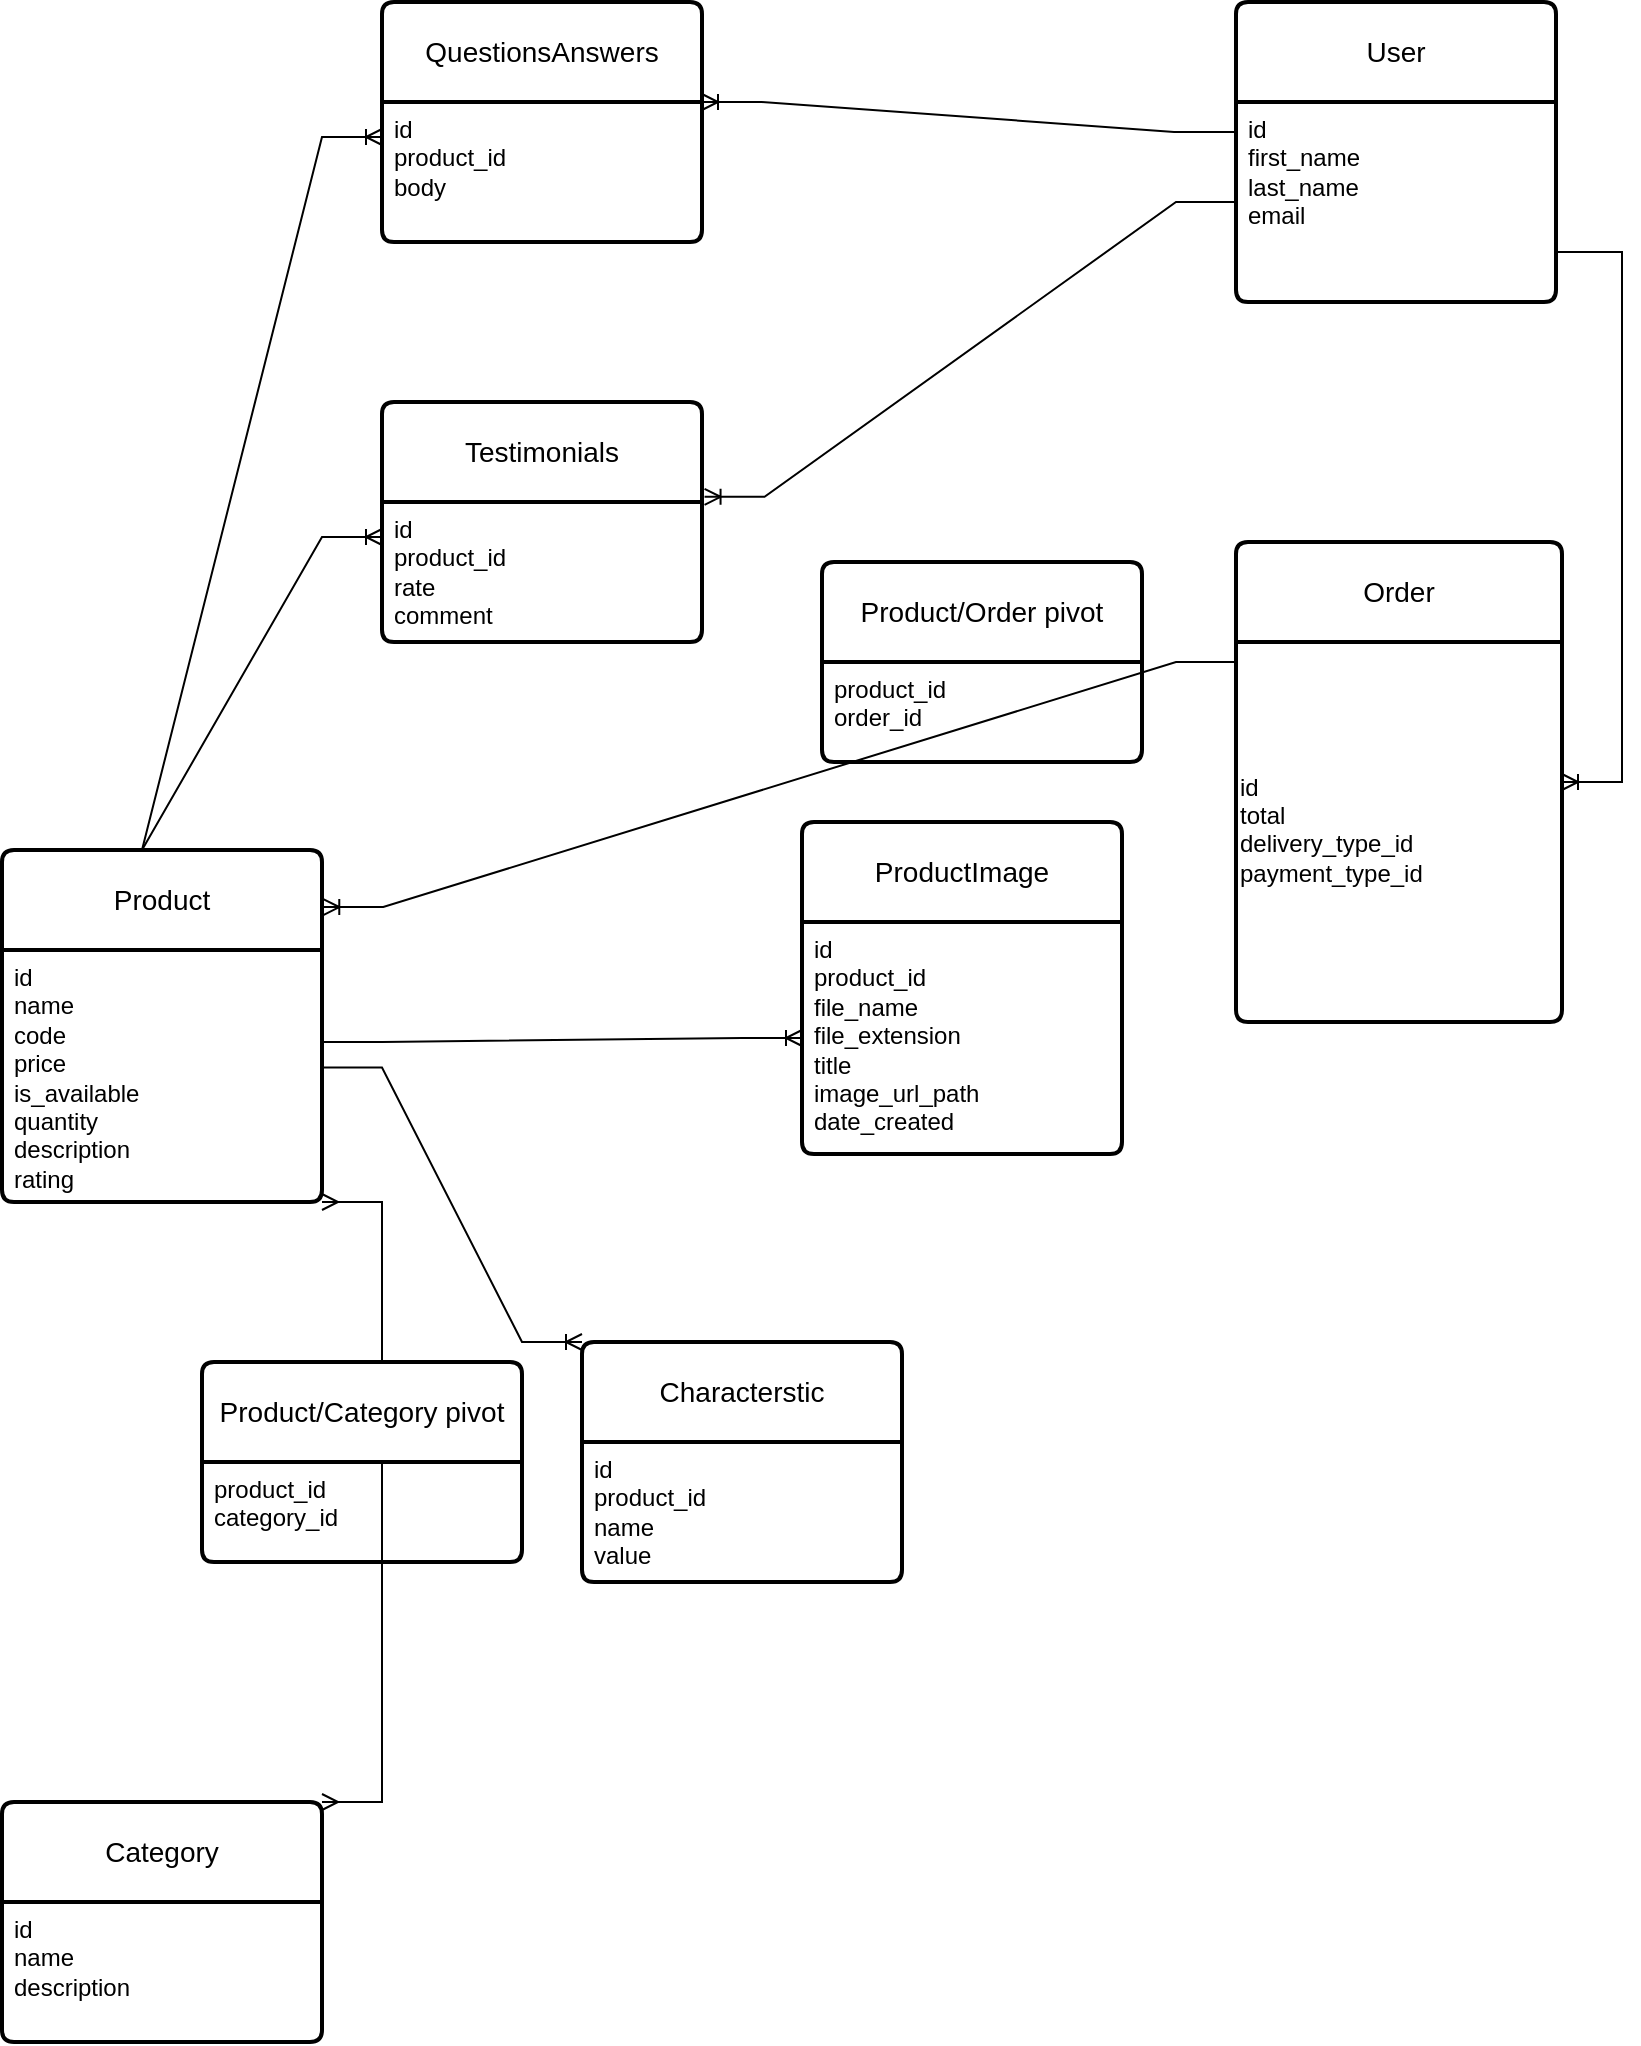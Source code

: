 <mxfile version="24.6.4" type="github">
  <diagram name="Page-1" id="2G2clgIktXzDvsGX44Wx">
    <mxGraphModel dx="1728" dy="915" grid="1" gridSize="10" guides="1" tooltips="1" connect="1" arrows="1" fold="1" page="1" pageScale="1" pageWidth="1654" pageHeight="1169" math="0" shadow="0">
      <root>
        <mxCell id="0" />
        <mxCell id="1" parent="0" />
        <mxCell id="EjFapSTFmHnafdtcggYt-1" value="&lt;div&gt;User&lt;/div&gt;" style="swimlane;childLayout=stackLayout;horizontal=1;startSize=50;horizontalStack=0;rounded=1;fontSize=14;fontStyle=0;strokeWidth=2;resizeParent=0;resizeLast=1;shadow=0;dashed=0;align=center;arcSize=4;whiteSpace=wrap;html=1;" parent="1" vertex="1">
          <mxGeometry x="747" y="40" width="160" height="150" as="geometry">
            <mxRectangle x="505" y="50" width="70" height="50" as="alternateBounds" />
          </mxGeometry>
        </mxCell>
        <mxCell id="EjFapSTFmHnafdtcggYt-2" value="id&lt;br&gt;first_name&lt;br&gt;last_name&lt;br&gt;email" style="align=left;strokeColor=none;fillColor=none;spacingLeft=4;fontSize=12;verticalAlign=top;resizable=0;rotatable=0;part=1;html=1;" parent="EjFapSTFmHnafdtcggYt-1" vertex="1">
          <mxGeometry y="50" width="160" height="100" as="geometry" />
        </mxCell>
        <mxCell id="EjFapSTFmHnafdtcggYt-11" value="Order" style="swimlane;childLayout=stackLayout;horizontal=1;startSize=50;horizontalStack=0;rounded=1;fontSize=14;fontStyle=0;strokeWidth=2;resizeParent=0;resizeLast=1;shadow=0;dashed=0;align=center;arcSize=4;whiteSpace=wrap;html=1;" parent="1" vertex="1">
          <mxGeometry x="747" y="310" width="163" height="240" as="geometry">
            <mxRectangle x="505" y="50" width="70" height="50" as="alternateBounds" />
          </mxGeometry>
        </mxCell>
        <mxCell id="Wb85t1oUKl6ITRCX41S2-25" value="&lt;p style=&quot;line-height: 110%;&quot;&gt;&lt;/p&gt;&lt;div align=&quot;left&quot;&gt;id&lt;/div&gt;&lt;div align=&quot;left&quot;&gt;total&lt;br&gt;&lt;/div&gt;&lt;div align=&quot;left&quot;&gt;delivery_type_id&lt;/div&gt;&lt;div align=&quot;left&quot;&gt;payment_type_id&lt;/div&gt;&lt;div align=&quot;left&quot;&gt;&lt;br&gt;&lt;/div&gt;" style="text;html=1;align=left;verticalAlign=middle;resizable=0;points=[];autosize=1;strokeColor=none;fillColor=none;" parent="EjFapSTFmHnafdtcggYt-11" vertex="1">
          <mxGeometry y="50" width="163" height="190" as="geometry" />
        </mxCell>
        <mxCell id="EjFapSTFmHnafdtcggYt-16" value="" style="edgeStyle=entityRelationEdgeStyle;fontSize=12;html=1;endArrow=ERoneToMany;rounded=0;exitX=1;exitY=0.75;exitDx=0;exitDy=0;" parent="1" source="EjFapSTFmHnafdtcggYt-2" target="EjFapSTFmHnafdtcggYt-11" edge="1">
          <mxGeometry width="100" height="100" relative="1" as="geometry">
            <mxPoint x="1037" y="160" as="sourcePoint" />
            <mxPoint x="1080" y="260" as="targetPoint" />
            <Array as="points">
              <mxPoint x="1050" y="137.5" />
              <mxPoint x="1040" y="137.5" />
              <mxPoint x="1060" y="217.5" />
              <mxPoint x="1090" y="217.5" />
            </Array>
          </mxGeometry>
        </mxCell>
        <mxCell id="EjFapSTFmHnafdtcggYt-17" value="ProductImage" style="swimlane;childLayout=stackLayout;horizontal=1;startSize=50;horizontalStack=0;rounded=1;fontSize=14;fontStyle=0;strokeWidth=2;resizeParent=0;resizeLast=1;shadow=0;dashed=0;align=center;arcSize=4;whiteSpace=wrap;html=1;" parent="1" vertex="1">
          <mxGeometry x="530" y="450" width="160" height="166" as="geometry" />
        </mxCell>
        <mxCell id="EjFapSTFmHnafdtcggYt-18" value="&lt;div&gt;id&lt;/div&gt;&lt;div&gt;product_id&lt;/div&gt;&lt;div&gt;file_name&lt;/div&gt;&lt;div&gt;file_extension&lt;/div&gt;&lt;div&gt;title&lt;/div&gt;&lt;div&gt;image_url_path&lt;/div&gt;&lt;div&gt;date_created&lt;br&gt;&lt;/div&gt;" style="align=left;strokeColor=none;fillColor=none;spacingLeft=4;fontSize=12;verticalAlign=top;resizable=0;rotatable=0;part=1;html=1;" parent="EjFapSTFmHnafdtcggYt-17" vertex="1">
          <mxGeometry y="50" width="160" height="116" as="geometry" />
        </mxCell>
        <mxCell id="EjFapSTFmHnafdtcggYt-19" value="" style="edgeStyle=entityRelationEdgeStyle;fontSize=12;html=1;endArrow=ERoneToMany;rounded=0;exitX=1.001;exitY=0.365;exitDx=0;exitDy=0;entryX=0;entryY=0.5;entryDx=0;entryDy=0;exitPerimeter=0;" parent="1" target="EjFapSTFmHnafdtcggYt-18" edge="1" source="Wb85t1oUKl6ITRCX41S2-4">
          <mxGeometry width="100" height="100" relative="1" as="geometry">
            <mxPoint x="290" y="524" as="sourcePoint" />
            <mxPoint x="410" y="560" as="targetPoint" />
          </mxGeometry>
        </mxCell>
        <mxCell id="Wb85t1oUKl6ITRCX41S2-3" value="Product" style="swimlane;childLayout=stackLayout;horizontal=1;startSize=50;horizontalStack=0;rounded=1;fontSize=14;fontStyle=0;strokeWidth=2;resizeParent=0;resizeLast=1;shadow=0;dashed=0;align=center;arcSize=4;whiteSpace=wrap;html=1;" parent="1" vertex="1">
          <mxGeometry x="130" y="464" width="160" height="176" as="geometry" />
        </mxCell>
        <object label="id&lt;br&gt;name&lt;br&gt;&lt;div&gt;code&lt;/div&gt;&lt;div&gt;price&lt;/div&gt;&lt;div&gt;is_available&lt;/div&gt;&lt;div&gt;quantity&lt;/div&gt;&lt;div&gt;description&lt;/div&gt;rating" Price="" id="Wb85t1oUKl6ITRCX41S2-4">
          <mxCell style="align=left;strokeColor=none;fillColor=none;spacingLeft=4;fontSize=12;verticalAlign=top;resizable=0;rotatable=0;part=1;html=1;" parent="Wb85t1oUKl6ITRCX41S2-3" vertex="1">
            <mxGeometry y="50" width="160" height="126" as="geometry" />
          </mxCell>
        </object>
        <mxCell id="Wb85t1oUKl6ITRCX41S2-5" value="Characterstic" style="swimlane;childLayout=stackLayout;horizontal=1;startSize=50;horizontalStack=0;rounded=1;fontSize=14;fontStyle=0;strokeWidth=2;resizeParent=0;resizeLast=1;shadow=0;dashed=0;align=center;arcSize=4;whiteSpace=wrap;html=1;" parent="1" vertex="1">
          <mxGeometry x="420" y="710" width="160" height="120" as="geometry" />
        </mxCell>
        <mxCell id="Wb85t1oUKl6ITRCX41S2-6" value="&lt;div&gt;id&lt;br&gt;product_id&lt;/div&gt;&lt;div&gt;name&lt;/div&gt;&lt;div&gt;value&lt;br&gt;&lt;/div&gt;" style="align=left;strokeColor=none;fillColor=none;spacingLeft=4;fontSize=12;verticalAlign=top;resizable=0;rotatable=0;part=1;html=1;" parent="Wb85t1oUKl6ITRCX41S2-5" vertex="1">
          <mxGeometry y="50" width="160" height="70" as="geometry" />
        </mxCell>
        <mxCell id="Wb85t1oUKl6ITRCX41S2-9" value="" style="edgeStyle=entityRelationEdgeStyle;fontSize=12;html=1;endArrow=ERoneToMany;rounded=0;exitX=1;exitY=0.466;exitDx=0;exitDy=0;entryX=0;entryY=0;entryDx=0;entryDy=0;exitPerimeter=0;" parent="1" source="Wb85t1oUKl6ITRCX41S2-4" target="Wb85t1oUKl6ITRCX41S2-5" edge="1">
          <mxGeometry width="100" height="100" relative="1" as="geometry">
            <mxPoint x="300" y="750" as="sourcePoint" />
            <mxPoint x="400" y="650" as="targetPoint" />
          </mxGeometry>
        </mxCell>
        <mxCell id="Wb85t1oUKl6ITRCX41S2-10" value="Testimonials" style="swimlane;childLayout=stackLayout;horizontal=1;startSize=50;horizontalStack=0;rounded=1;fontSize=14;fontStyle=0;strokeWidth=2;resizeParent=0;resizeLast=1;shadow=0;dashed=0;align=center;arcSize=4;whiteSpace=wrap;html=1;" parent="1" vertex="1">
          <mxGeometry x="320" y="240" width="160" height="120" as="geometry" />
        </mxCell>
        <mxCell id="Wb85t1oUKl6ITRCX41S2-11" value="id&lt;br&gt;product_id&lt;br&gt;rate&lt;br&gt;comment" style="align=left;strokeColor=none;fillColor=none;spacingLeft=4;fontSize=12;verticalAlign=top;resizable=0;rotatable=0;part=1;html=1;" parent="Wb85t1oUKl6ITRCX41S2-10" vertex="1">
          <mxGeometry y="50" width="160" height="70" as="geometry" />
        </mxCell>
        <mxCell id="Wb85t1oUKl6ITRCX41S2-13" value="" style="edgeStyle=entityRelationEdgeStyle;fontSize=12;html=1;endArrow=ERoneToMany;rounded=0;exitX=0.25;exitY=0;exitDx=0;exitDy=0;entryX=0;entryY=0.25;entryDx=0;entryDy=0;" parent="1" source="Wb85t1oUKl6ITRCX41S2-3" target="Wb85t1oUKl6ITRCX41S2-11" edge="1">
          <mxGeometry width="100" height="100" relative="1" as="geometry">
            <mxPoint x="150" y="390" as="sourcePoint" />
            <mxPoint x="250" y="290" as="targetPoint" />
          </mxGeometry>
        </mxCell>
        <mxCell id="Wb85t1oUKl6ITRCX41S2-14" value="QuestionsAnswers" style="swimlane;childLayout=stackLayout;horizontal=1;startSize=50;horizontalStack=0;rounded=1;fontSize=14;fontStyle=0;strokeWidth=2;resizeParent=0;resizeLast=1;shadow=0;dashed=0;align=center;arcSize=4;whiteSpace=wrap;html=1;" parent="1" vertex="1">
          <mxGeometry x="320" y="40" width="160" height="120" as="geometry" />
        </mxCell>
        <mxCell id="Wb85t1oUKl6ITRCX41S2-15" value="id&lt;br&gt;product_id&lt;br&gt;body" style="align=left;strokeColor=none;fillColor=none;spacingLeft=4;fontSize=12;verticalAlign=top;resizable=0;rotatable=0;part=1;html=1;" parent="Wb85t1oUKl6ITRCX41S2-14" vertex="1">
          <mxGeometry y="50" width="160" height="70" as="geometry" />
        </mxCell>
        <mxCell id="Wb85t1oUKl6ITRCX41S2-16" value="" style="edgeStyle=entityRelationEdgeStyle;fontSize=12;html=1;endArrow=ERoneToMany;rounded=0;exitX=0.25;exitY=0;exitDx=0;exitDy=0;entryX=0;entryY=0.25;entryDx=0;entryDy=0;" parent="1" source="Wb85t1oUKl6ITRCX41S2-3" target="Wb85t1oUKl6ITRCX41S2-15" edge="1">
          <mxGeometry width="100" height="100" relative="1" as="geometry">
            <mxPoint x="110" y="320" as="sourcePoint" />
            <mxPoint x="210" y="220" as="targetPoint" />
          </mxGeometry>
        </mxCell>
        <mxCell id="Wb85t1oUKl6ITRCX41S2-17" value="" style="edgeStyle=entityRelationEdgeStyle;fontSize=12;html=1;endArrow=ERoneToMany;rounded=0;exitX=-0.006;exitY=0.433;exitDx=0;exitDy=0;exitPerimeter=0;entryX=1;entryY=0;entryDx=0;entryDy=0;" parent="1" source="EjFapSTFmHnafdtcggYt-1" target="Wb85t1oUKl6ITRCX41S2-15" edge="1">
          <mxGeometry width="100" height="100" relative="1" as="geometry">
            <mxPoint x="480" y="430" as="sourcePoint" />
            <mxPoint x="580" y="330" as="targetPoint" />
          </mxGeometry>
        </mxCell>
        <mxCell id="Wb85t1oUKl6ITRCX41S2-18" value="" style="edgeStyle=entityRelationEdgeStyle;fontSize=12;html=1;endArrow=ERoneToMany;rounded=0;entryX=1.008;entryY=0.395;entryDx=0;entryDy=0;entryPerimeter=0;exitX=0;exitY=0.5;exitDx=0;exitDy=0;" parent="1" source="EjFapSTFmHnafdtcggYt-2" target="Wb85t1oUKl6ITRCX41S2-10" edge="1">
          <mxGeometry width="100" height="100" relative="1" as="geometry">
            <mxPoint x="530" y="330" as="sourcePoint" />
            <mxPoint x="630" y="230" as="targetPoint" />
          </mxGeometry>
        </mxCell>
        <mxCell id="Wb85t1oUKl6ITRCX41S2-19" value="Category" style="swimlane;childLayout=stackLayout;horizontal=1;startSize=50;horizontalStack=0;rounded=1;fontSize=14;fontStyle=0;strokeWidth=2;resizeParent=0;resizeLast=1;shadow=0;dashed=0;align=center;arcSize=4;whiteSpace=wrap;html=1;" parent="1" vertex="1">
          <mxGeometry x="130" y="940" width="160" height="120" as="geometry" />
        </mxCell>
        <mxCell id="Wb85t1oUKl6ITRCX41S2-20" value="id&lt;br&gt;name&lt;br&gt;description" style="align=left;strokeColor=none;fillColor=none;spacingLeft=4;fontSize=12;verticalAlign=top;resizable=0;rotatable=0;part=1;html=1;" parent="Wb85t1oUKl6ITRCX41S2-19" vertex="1">
          <mxGeometry y="50" width="160" height="70" as="geometry" />
        </mxCell>
        <mxCell id="Wb85t1oUKl6ITRCX41S2-21" value="" style="edgeStyle=entityRelationEdgeStyle;fontSize=12;html=1;endArrow=ERmany;startArrow=ERmany;rounded=0;exitX=1;exitY=0;exitDx=0;exitDy=0;entryX=1;entryY=1;entryDx=0;entryDy=0;" parent="1" source="Wb85t1oUKl6ITRCX41S2-19" target="Wb85t1oUKl6ITRCX41S2-4" edge="1">
          <mxGeometry width="100" height="100" relative="1" as="geometry">
            <mxPoint x="200" y="770" as="sourcePoint" />
            <mxPoint x="230" y="660" as="targetPoint" />
            <Array as="points">
              <mxPoint y="700" />
              <mxPoint x="200" y="730" />
              <mxPoint x="230" y="680" />
              <mxPoint x="230" y="700" />
              <mxPoint x="350" y="780" />
              <mxPoint x="200" y="750" />
              <mxPoint x="550" y="870" />
              <mxPoint x="220" y="650" />
            </Array>
          </mxGeometry>
        </mxCell>
        <mxCell id="Wb85t1oUKl6ITRCX41S2-22" value="" style="edgeStyle=entityRelationEdgeStyle;fontSize=12;html=1;endArrow=ERoneToMany;rounded=0;entryX=1.004;entryY=0.162;entryDx=0;entryDy=0;entryPerimeter=0;exitX=0;exitY=0.25;exitDx=0;exitDy=0;" parent="1" source="EjFapSTFmHnafdtcggYt-11" target="Wb85t1oUKl6ITRCX41S2-3" edge="1">
          <mxGeometry width="100" height="100" relative="1" as="geometry">
            <mxPoint x="550" y="380" as="sourcePoint" />
            <mxPoint x="650" y="280" as="targetPoint" />
          </mxGeometry>
        </mxCell>
        <mxCell id="DIfonIXwQntuXlMAbLBC-7" value="Product/Category pivot" style="swimlane;childLayout=stackLayout;horizontal=1;startSize=50;horizontalStack=0;rounded=1;fontSize=14;fontStyle=0;strokeWidth=2;resizeParent=0;resizeLast=1;shadow=0;dashed=0;align=center;arcSize=4;whiteSpace=wrap;html=1;" vertex="1" parent="1">
          <mxGeometry x="230" y="720" width="160" height="100" as="geometry" />
        </mxCell>
        <object label="product_id&lt;br&gt;category_id" Price="" id="DIfonIXwQntuXlMAbLBC-8">
          <mxCell style="align=left;strokeColor=none;fillColor=none;spacingLeft=4;fontSize=12;verticalAlign=top;resizable=0;rotatable=0;part=1;html=1;" vertex="1" parent="DIfonIXwQntuXlMAbLBC-7">
            <mxGeometry y="50" width="160" height="50" as="geometry" />
          </mxCell>
        </object>
        <mxCell id="DIfonIXwQntuXlMAbLBC-10" value="Product/Order pivot" style="swimlane;childLayout=stackLayout;horizontal=1;startSize=50;horizontalStack=0;rounded=1;fontSize=14;fontStyle=0;strokeWidth=2;resizeParent=0;resizeLast=1;shadow=0;dashed=0;align=center;arcSize=4;whiteSpace=wrap;html=1;" vertex="1" parent="1">
          <mxGeometry x="540" y="320" width="160" height="100" as="geometry" />
        </mxCell>
        <object label="product_id&lt;br&gt;order_id" Price="" id="DIfonIXwQntuXlMAbLBC-11">
          <mxCell style="align=left;strokeColor=none;fillColor=none;spacingLeft=4;fontSize=12;verticalAlign=top;resizable=0;rotatable=0;part=1;html=1;" vertex="1" parent="DIfonIXwQntuXlMAbLBC-10">
            <mxGeometry y="50" width="160" height="50" as="geometry" />
          </mxCell>
        </object>
      </root>
    </mxGraphModel>
  </diagram>
</mxfile>
